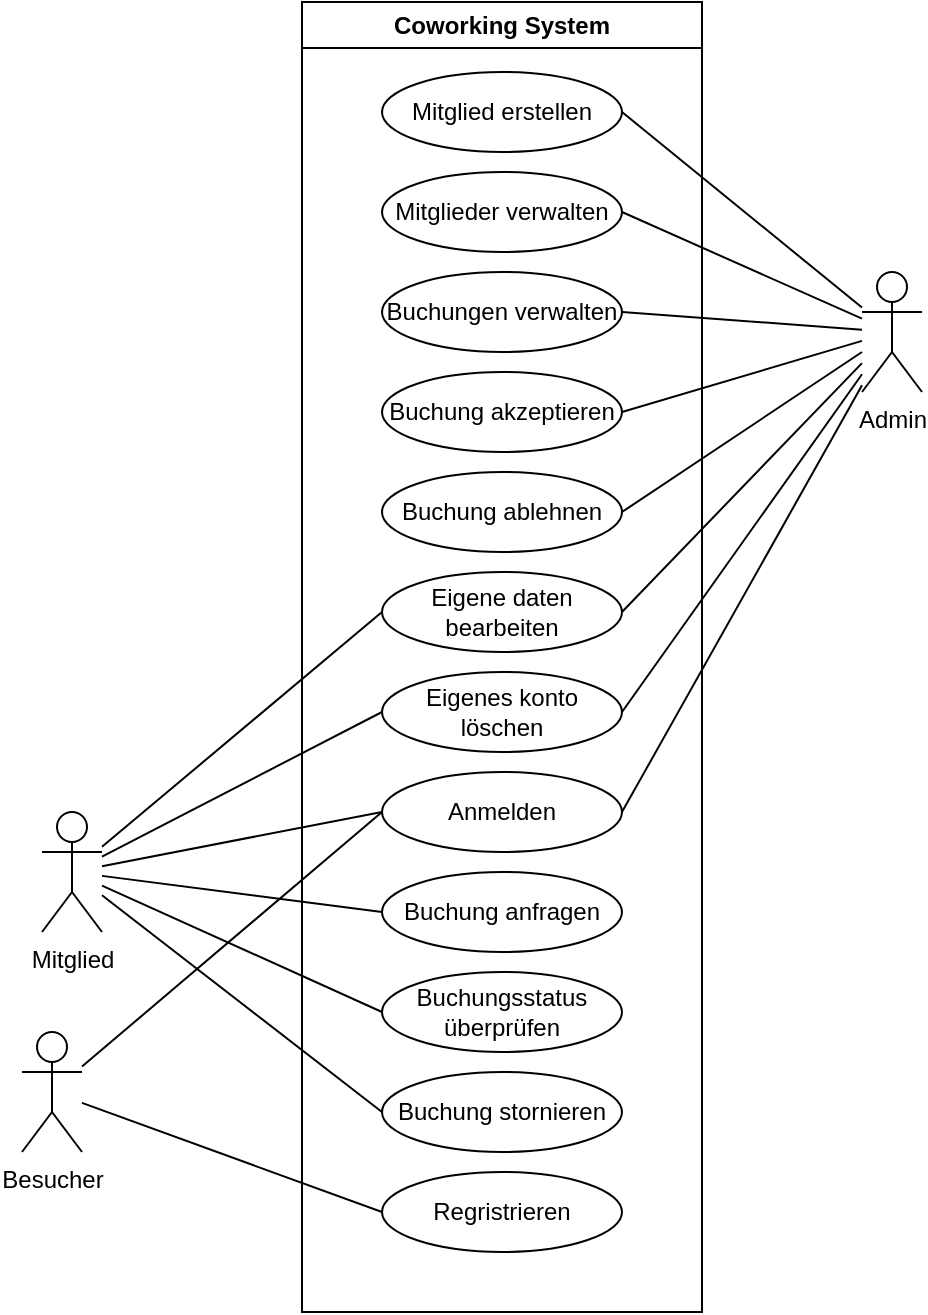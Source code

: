 <mxfile>
    <diagram id="Xe7zkO1vRolB1Bx0GqR-" name="Seite-1">
        <mxGraphModel dx="655" dy="574" grid="1" gridSize="10" guides="1" tooltips="1" connect="1" arrows="1" fold="1" page="1" pageScale="1" pageWidth="827" pageHeight="1169" math="0" shadow="0">
            <root>
                <mxCell id="0"/>
                <mxCell id="1" parent="0"/>
                <mxCell id="2" value="Coworking System" style="swimlane;whiteSpace=wrap;html=1;" vertex="1" parent="1">
                    <mxGeometry x="180" y="125" width="200" height="655" as="geometry"/>
                </mxCell>
                <mxCell id="6" value="Regristrieren" style="ellipse;whiteSpace=wrap;html=1;" vertex="1" parent="2">
                    <mxGeometry x="40" y="585" width="120" height="40" as="geometry"/>
                </mxCell>
                <mxCell id="8" value="Mitglied erstellen" style="ellipse;whiteSpace=wrap;html=1;" vertex="1" parent="2">
                    <mxGeometry x="40" y="35" width="120" height="40" as="geometry"/>
                </mxCell>
                <mxCell id="9" value="Mitglieder verwalten" style="ellipse;whiteSpace=wrap;html=1;" vertex="1" parent="2">
                    <mxGeometry x="40" y="85" width="120" height="40" as="geometry"/>
                </mxCell>
                <mxCell id="11" value="Eigene daten bearbeiten" style="ellipse;whiteSpace=wrap;html=1;" vertex="1" parent="2">
                    <mxGeometry x="40" y="285" width="120" height="40" as="geometry"/>
                </mxCell>
                <mxCell id="12" value="Eigenes konto löschen" style="ellipse;whiteSpace=wrap;html=1;" vertex="1" parent="2">
                    <mxGeometry x="40" y="335" width="120" height="40" as="geometry"/>
                </mxCell>
                <mxCell id="22" value="Anmelden" style="ellipse;whiteSpace=wrap;html=1;" vertex="1" parent="2">
                    <mxGeometry x="40" y="385" width="120" height="40" as="geometry"/>
                </mxCell>
                <mxCell id="26" value="Buchung anfragen" style="ellipse;whiteSpace=wrap;html=1;" vertex="1" parent="2">
                    <mxGeometry x="40" y="435" width="120" height="40" as="geometry"/>
                </mxCell>
                <mxCell id="28" value="Buchungsstatus überprüfen" style="ellipse;whiteSpace=wrap;html=1;" vertex="1" parent="2">
                    <mxGeometry x="40" y="485" width="120" height="40" as="geometry"/>
                </mxCell>
                <mxCell id="30" value="Buchung stornieren" style="ellipse;whiteSpace=wrap;html=1;" vertex="1" parent="2">
                    <mxGeometry x="40" y="535" width="120" height="40" as="geometry"/>
                </mxCell>
                <mxCell id="33" value="Buchung akzeptieren" style="ellipse;whiteSpace=wrap;html=1;" vertex="1" parent="2">
                    <mxGeometry x="40" y="185" width="120" height="40" as="geometry"/>
                </mxCell>
                <mxCell id="34" value="Buchung ablehnen" style="ellipse;whiteSpace=wrap;html=1;" vertex="1" parent="2">
                    <mxGeometry x="40" y="235" width="120" height="40" as="geometry"/>
                </mxCell>
                <mxCell id="37" value="Buchungen verwalten" style="ellipse;whiteSpace=wrap;html=1;" vertex="1" parent="2">
                    <mxGeometry x="40" y="135" width="120" height="40" as="geometry"/>
                </mxCell>
                <mxCell id="14" style="edgeStyle=none;html=1;entryX=1;entryY=0.5;entryDx=0;entryDy=0;endArrow=none;endFill=0;" edge="1" parent="1" source="3" target="8">
                    <mxGeometry relative="1" as="geometry"/>
                </mxCell>
                <mxCell id="15" style="edgeStyle=none;html=1;entryX=1;entryY=0.5;entryDx=0;entryDy=0;endArrow=none;endFill=0;" edge="1" parent="1" source="3" target="9">
                    <mxGeometry relative="1" as="geometry"/>
                </mxCell>
                <mxCell id="18" style="edgeStyle=none;html=1;entryX=1;entryY=0.5;entryDx=0;entryDy=0;endArrow=none;endFill=0;" edge="1" parent="1" source="3" target="11">
                    <mxGeometry relative="1" as="geometry"/>
                </mxCell>
                <mxCell id="19" style="edgeStyle=none;html=1;entryX=1;entryY=0.5;entryDx=0;entryDy=0;endArrow=none;endFill=0;" edge="1" parent="1" source="3" target="12">
                    <mxGeometry relative="1" as="geometry"/>
                </mxCell>
                <mxCell id="23" style="edgeStyle=none;html=1;entryX=1;entryY=0.5;entryDx=0;entryDy=0;endArrow=none;endFill=0;" edge="1" parent="1" source="3" target="22">
                    <mxGeometry relative="1" as="geometry"/>
                </mxCell>
                <mxCell id="35" style="edgeStyle=none;html=1;entryX=1;entryY=0.5;entryDx=0;entryDy=0;endArrow=none;endFill=0;" edge="1" parent="1" source="3" target="33">
                    <mxGeometry relative="1" as="geometry"/>
                </mxCell>
                <mxCell id="36" style="edgeStyle=none;html=1;entryX=1;entryY=0.5;entryDx=0;entryDy=0;endArrow=none;endFill=0;" edge="1" parent="1" source="3" target="34">
                    <mxGeometry relative="1" as="geometry"/>
                </mxCell>
                <mxCell id="38" style="edgeStyle=none;html=1;entryX=1;entryY=0.5;entryDx=0;entryDy=0;endArrow=none;endFill=0;" edge="1" parent="1" source="3" target="37">
                    <mxGeometry relative="1" as="geometry"/>
                </mxCell>
                <mxCell id="3" value="Admin" style="shape=umlActor;verticalLabelPosition=bottom;verticalAlign=top;html=1;outlineConnect=0;" vertex="1" parent="1">
                    <mxGeometry x="460" y="260" width="30" height="60" as="geometry"/>
                </mxCell>
                <mxCell id="20" style="edgeStyle=none;html=1;entryX=0;entryY=0.5;entryDx=0;entryDy=0;endArrow=none;endFill=0;" edge="1" parent="1" source="4" target="11">
                    <mxGeometry relative="1" as="geometry"/>
                </mxCell>
                <mxCell id="21" style="edgeStyle=none;html=1;entryX=0;entryY=0.5;entryDx=0;entryDy=0;endArrow=none;endFill=0;" edge="1" parent="1" source="4" target="12">
                    <mxGeometry relative="1" as="geometry"/>
                </mxCell>
                <mxCell id="24" style="edgeStyle=none;html=1;entryX=0;entryY=0.5;entryDx=0;entryDy=0;endArrow=none;endFill=0;" edge="1" parent="1" source="4" target="22">
                    <mxGeometry relative="1" as="geometry"/>
                </mxCell>
                <mxCell id="27" style="edgeStyle=none;html=1;entryX=0;entryY=0.5;entryDx=0;entryDy=0;endArrow=none;endFill=0;" edge="1" parent="1" source="4" target="26">
                    <mxGeometry relative="1" as="geometry"/>
                </mxCell>
                <mxCell id="29" style="edgeStyle=none;html=1;entryX=0;entryY=0.5;entryDx=0;entryDy=0;endArrow=none;endFill=0;" edge="1" parent="1" source="4" target="28">
                    <mxGeometry relative="1" as="geometry"/>
                </mxCell>
                <mxCell id="32" style="edgeStyle=none;html=1;entryX=0;entryY=0.5;entryDx=0;entryDy=0;endArrow=none;endFill=0;" edge="1" parent="1" source="4" target="30">
                    <mxGeometry relative="1" as="geometry"/>
                </mxCell>
                <mxCell id="4" value="Mitglied" style="shape=umlActor;verticalLabelPosition=bottom;verticalAlign=top;html=1;outlineConnect=0;" vertex="1" parent="1">
                    <mxGeometry x="50" y="530" width="30" height="60" as="geometry"/>
                </mxCell>
                <mxCell id="7" style="edgeStyle=none;html=1;entryX=0;entryY=0.5;entryDx=0;entryDy=0;endArrow=none;endFill=0;" edge="1" parent="1" source="5" target="6">
                    <mxGeometry relative="1" as="geometry"/>
                </mxCell>
                <mxCell id="25" style="edgeStyle=none;html=1;entryX=0;entryY=0.5;entryDx=0;entryDy=0;endArrow=none;endFill=0;" edge="1" parent="1" source="5" target="22">
                    <mxGeometry relative="1" as="geometry"/>
                </mxCell>
                <mxCell id="5" value="Besucher" style="shape=umlActor;verticalLabelPosition=bottom;verticalAlign=top;html=1;outlineConnect=0;" vertex="1" parent="1">
                    <mxGeometry x="40" y="640" width="30" height="60" as="geometry"/>
                </mxCell>
            </root>
        </mxGraphModel>
    </diagram>
</mxfile>